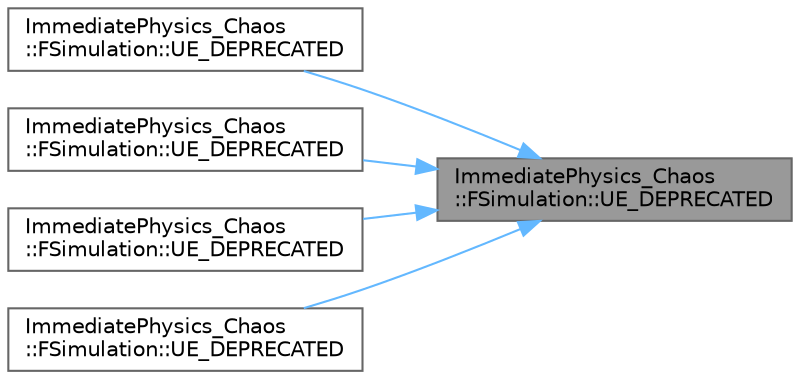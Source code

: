 digraph "ImmediatePhysics_Chaos::FSimulation::UE_DEPRECATED"
{
 // INTERACTIVE_SVG=YES
 // LATEX_PDF_SIZE
  bgcolor="transparent";
  edge [fontname=Helvetica,fontsize=10,labelfontname=Helvetica,labelfontsize=10];
  node [fontname=Helvetica,fontsize=10,shape=box,height=0.2,width=0.4];
  rankdir="RL";
  Node1 [id="Node000001",label="ImmediatePhysics_Chaos\l::FSimulation::UE_DEPRECATED",height=0.2,width=0.4,color="gray40", fillcolor="grey60", style="filled", fontcolor="black",tooltip=" "];
  Node1 -> Node2 [id="edge1_Node000001_Node000002",dir="back",color="steelblue1",style="solid",tooltip=" "];
  Node2 [id="Node000002",label="ImmediatePhysics_Chaos\l::FSimulation::UE_DEPRECATED",height=0.2,width=0.4,color="grey40", fillcolor="white", style="filled",URL="$dc/da1/structImmediatePhysics__Chaos_1_1FSimulation.html#a4ddc367a0d4830b65dfb4d3626383ea2",tooltip=" "];
  Node1 -> Node3 [id="edge2_Node000001_Node000003",dir="back",color="steelblue1",style="solid",tooltip=" "];
  Node3 [id="Node000003",label="ImmediatePhysics_Chaos\l::FSimulation::UE_DEPRECATED",height=0.2,width=0.4,color="grey40", fillcolor="white", style="filled",URL="$dc/da1/structImmediatePhysics__Chaos_1_1FSimulation.html#a80108548eb3e8abb8968d7536d62fe89",tooltip=" "];
  Node1 -> Node4 [id="edge3_Node000001_Node000004",dir="back",color="steelblue1",style="solid",tooltip=" "];
  Node4 [id="Node000004",label="ImmediatePhysics_Chaos\l::FSimulation::UE_DEPRECATED",height=0.2,width=0.4,color="grey40", fillcolor="white", style="filled",URL="$dc/da1/structImmediatePhysics__Chaos_1_1FSimulation.html#a2ba15f163e5a5bb50c0856dd9e6bf2a3",tooltip=" "];
  Node1 -> Node5 [id="edge4_Node000001_Node000005",dir="back",color="steelblue1",style="solid",tooltip=" "];
  Node5 [id="Node000005",label="ImmediatePhysics_Chaos\l::FSimulation::UE_DEPRECATED",height=0.2,width=0.4,color="grey40", fillcolor="white", style="filled",URL="$dc/da1/structImmediatePhysics__Chaos_1_1FSimulation.html#ad234e025921004124cac616cb9dcee31",tooltip="Create a physical joint and add it to the simulation."];
}
